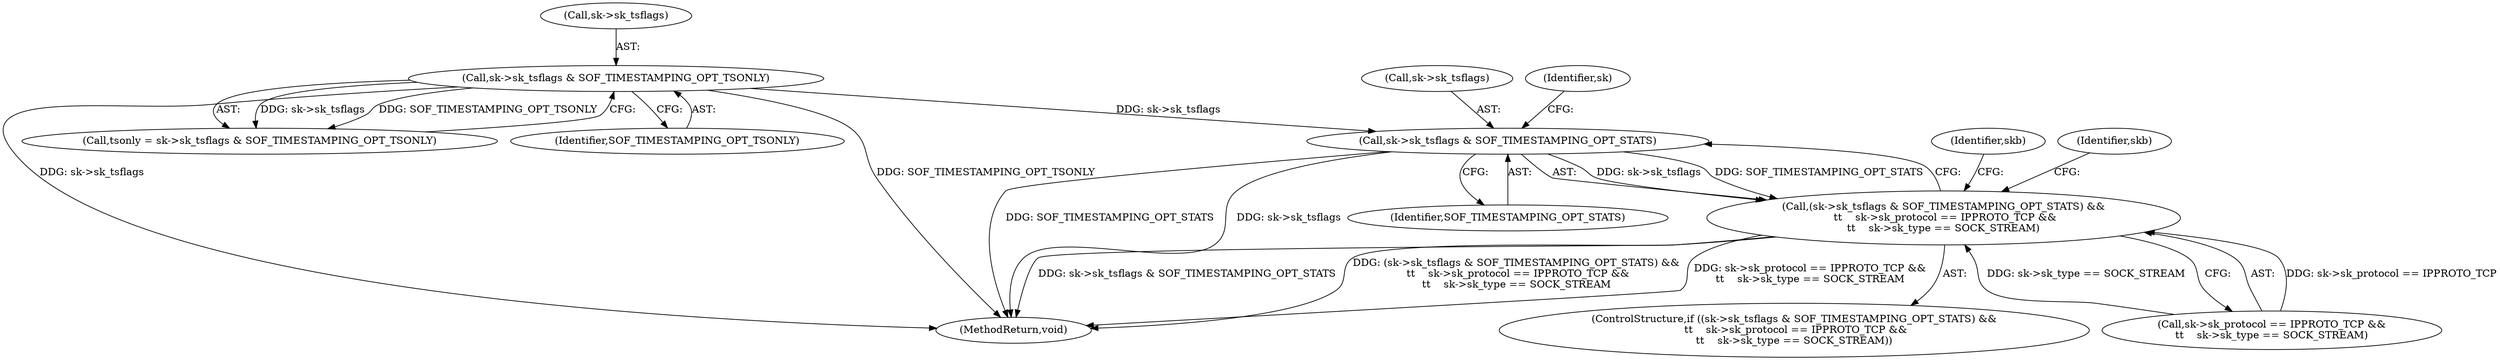 digraph "0_linux_4ef1b2869447411ad3ef91ad7d4891a83c1a509a_0@pointer" {
"1000130" [label="(Call,sk->sk_tsflags & SOF_TIMESTAMPING_OPT_STATS)"];
"1000114" [label="(Call,sk->sk_tsflags & SOF_TIMESTAMPING_OPT_TSONLY)"];
"1000129" [label="(Call,(sk->sk_tsflags & SOF_TIMESTAMPING_OPT_STATS) &&\n \t\t    sk->sk_protocol == IPPROTO_TCP &&\n\t\t    sk->sk_type == SOCK_STREAM)"];
"1000115" [label="(Call,sk->sk_tsflags)"];
"1000129" [label="(Call,(sk->sk_tsflags & SOF_TIMESTAMPING_OPT_STATS) &&\n \t\t    sk->sk_protocol == IPPROTO_TCP &&\n\t\t    sk->sk_type == SOCK_STREAM)"];
"1000206" [label="(MethodReturn,void)"];
"1000134" [label="(Identifier,SOF_TIMESTAMPING_OPT_STATS)"];
"1000131" [label="(Call,sk->sk_tsflags)"];
"1000114" [label="(Call,sk->sk_tsflags & SOF_TIMESTAMPING_OPT_TSONLY)"];
"1000152" [label="(Identifier,skb)"];
"1000112" [label="(Call,tsonly = sk->sk_tsflags & SOF_TIMESTAMPING_OPT_TSONLY)"];
"1000128" [label="(ControlStructure,if ((sk->sk_tsflags & SOF_TIMESTAMPING_OPT_STATS) &&\n \t\t    sk->sk_protocol == IPPROTO_TCP &&\n\t\t    sk->sk_type == SOCK_STREAM))"];
"1000118" [label="(Identifier,SOF_TIMESTAMPING_OPT_TSONLY)"];
"1000138" [label="(Identifier,sk)"];
"1000135" [label="(Call,sk->sk_protocol == IPPROTO_TCP &&\n\t\t    sk->sk_type == SOCK_STREAM)"];
"1000147" [label="(Identifier,skb)"];
"1000130" [label="(Call,sk->sk_tsflags & SOF_TIMESTAMPING_OPT_STATS)"];
"1000130" -> "1000129"  [label="AST: "];
"1000130" -> "1000134"  [label="CFG: "];
"1000131" -> "1000130"  [label="AST: "];
"1000134" -> "1000130"  [label="AST: "];
"1000138" -> "1000130"  [label="CFG: "];
"1000129" -> "1000130"  [label="CFG: "];
"1000130" -> "1000206"  [label="DDG: SOF_TIMESTAMPING_OPT_STATS"];
"1000130" -> "1000206"  [label="DDG: sk->sk_tsflags"];
"1000130" -> "1000129"  [label="DDG: sk->sk_tsflags"];
"1000130" -> "1000129"  [label="DDG: SOF_TIMESTAMPING_OPT_STATS"];
"1000114" -> "1000130"  [label="DDG: sk->sk_tsflags"];
"1000114" -> "1000112"  [label="AST: "];
"1000114" -> "1000118"  [label="CFG: "];
"1000115" -> "1000114"  [label="AST: "];
"1000118" -> "1000114"  [label="AST: "];
"1000112" -> "1000114"  [label="CFG: "];
"1000114" -> "1000206"  [label="DDG: SOF_TIMESTAMPING_OPT_TSONLY"];
"1000114" -> "1000206"  [label="DDG: sk->sk_tsflags"];
"1000114" -> "1000112"  [label="DDG: sk->sk_tsflags"];
"1000114" -> "1000112"  [label="DDG: SOF_TIMESTAMPING_OPT_TSONLY"];
"1000129" -> "1000128"  [label="AST: "];
"1000129" -> "1000135"  [label="CFG: "];
"1000135" -> "1000129"  [label="AST: "];
"1000147" -> "1000129"  [label="CFG: "];
"1000152" -> "1000129"  [label="CFG: "];
"1000129" -> "1000206"  [label="DDG: sk->sk_tsflags & SOF_TIMESTAMPING_OPT_STATS"];
"1000129" -> "1000206"  [label="DDG: (sk->sk_tsflags & SOF_TIMESTAMPING_OPT_STATS) &&\n \t\t    sk->sk_protocol == IPPROTO_TCP &&\n\t\t    sk->sk_type == SOCK_STREAM"];
"1000129" -> "1000206"  [label="DDG: sk->sk_protocol == IPPROTO_TCP &&\n\t\t    sk->sk_type == SOCK_STREAM"];
"1000135" -> "1000129"  [label="DDG: sk->sk_protocol == IPPROTO_TCP"];
"1000135" -> "1000129"  [label="DDG: sk->sk_type == SOCK_STREAM"];
}
